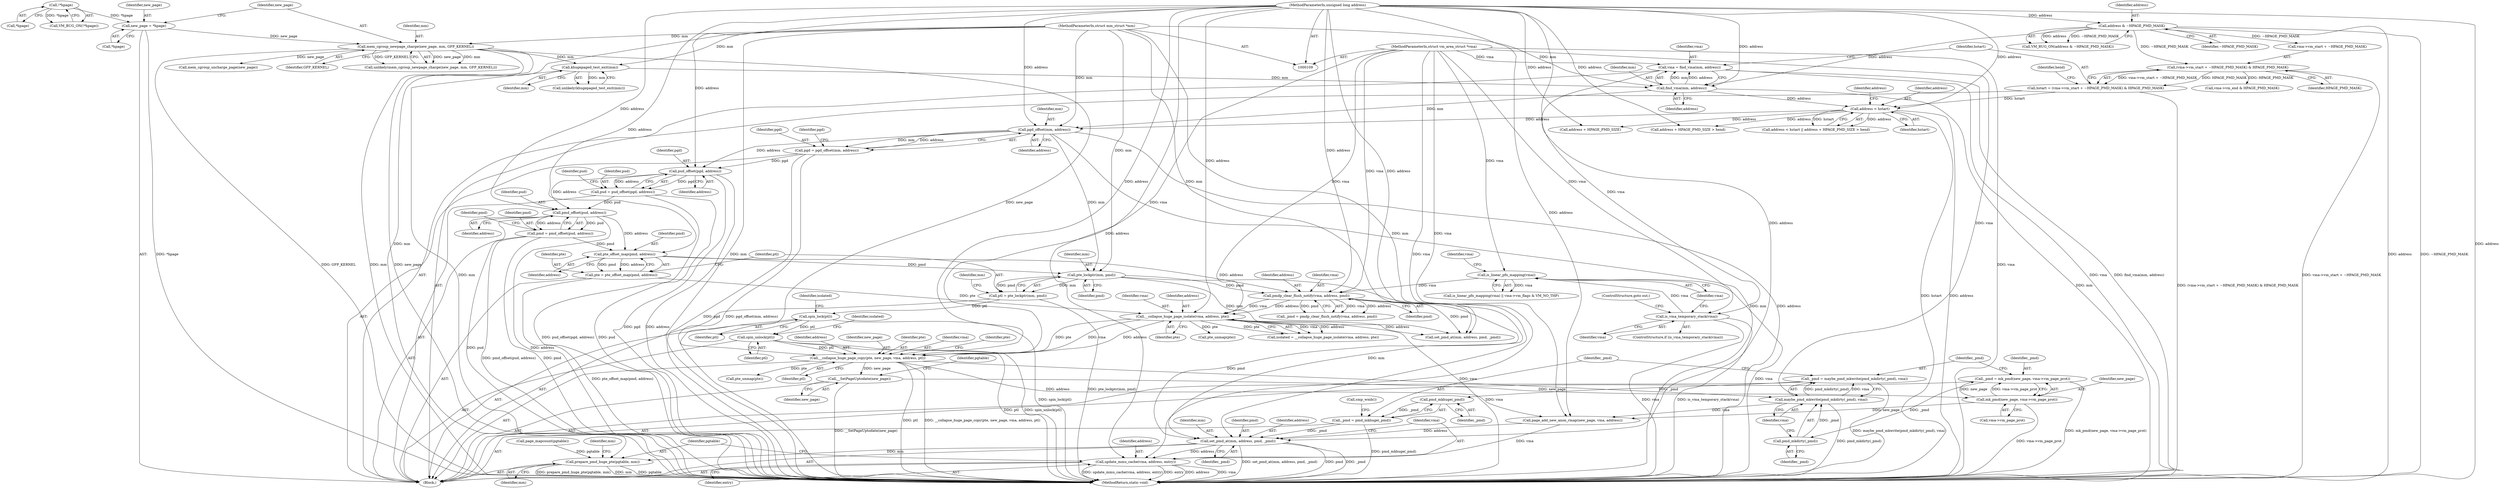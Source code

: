 digraph "0_linux_78f11a255749d09025f54d4e2df4fbcb031530e2@API" {
"1000383" [label="(Call,_pmd = maybe_pmd_mkwrite(pmd_mkdirty(_pmd), vma))"];
"1000385" [label="(Call,maybe_pmd_mkwrite(pmd_mkdirty(_pmd), vma))"];
"1000386" [label="(Call,pmd_mkdirty(_pmd))"];
"1000376" [label="(Call,_pmd = mk_pmd(new_page, vma->vm_page_prot))"];
"1000378" [label="(Call,mk_pmd(new_page, vma->vm_page_prot))"];
"1000360" [label="(Call,__SetPageUptodate(new_page))"];
"1000352" [label="(Call,__collapse_huge_page_copy(pte, new_page, vma, address, ptl))"];
"1000310" [label="(Call,__collapse_huge_page_isolate(vma, address, pte))"];
"1000297" [label="(Call,pmdp_clear_flush_notify(vma, address, pmd))"];
"1000232" [label="(Call,is_linear_pfn_mapping(vma))"];
"1000227" [label="(Call,is_vma_temporary_stack(vma))"];
"1000167" [label="(Call,vma = find_vma(mm, address))"];
"1000169" [label="(Call,find_vma(mm, address))"];
"1000164" [label="(Call,khugepaged_test_exit(mm))"];
"1000141" [label="(Call,mem_cgroup_newpage_charge(new_page, mm, GFP_KERNEL))"];
"1000135" [label="(Call,new_page = *hpage)"];
"1000132" [label="(Call,!*hpage)"];
"1000110" [label="(MethodParameterIn,struct mm_struct *mm)"];
"1000128" [label="(Call,address & ~HPAGE_PMD_MASK)"];
"1000111" [label="(MethodParameterIn,unsigned long address)"];
"1000113" [label="(MethodParameterIn,struct vm_area_struct *vma)"];
"1000282" [label="(Call,pte_offset_map(pmd, address))"];
"1000261" [label="(Call,pmd = pmd_offset(pud, address))"];
"1000263" [label="(Call,pmd_offset(pud, address))"];
"1000250" [label="(Call,pud = pud_offset(pgd, address))"];
"1000252" [label="(Call,pud_offset(pgd, address))"];
"1000239" [label="(Call,pgd = pgd_offset(mm, address))"];
"1000241" [label="(Call,pgd_offset(mm, address))"];
"1000190" [label="(Call,address < hstart)"];
"1000172" [label="(Call,hstart = (vma->vm_start + ~HPAGE_PMD_MASK) & HPAGE_PMD_MASK)"];
"1000174" [label="(Call,(vma->vm_start + ~HPAGE_PMD_MASK) & HPAGE_PMD_MASK)"];
"1000287" [label="(Call,pte_lockptr(mm, pmd))"];
"1000280" [label="(Call,pte = pte_offset_map(pmd, address))"];
"1000314" [label="(Call,spin_unlock(ptl))"];
"1000306" [label="(Call,spin_lock(ptl))"];
"1000285" [label="(Call,ptl = pte_lockptr(mm, pmd))"];
"1000391" [label="(Call,pmd_mkhuge(_pmd))"];
"1000389" [label="(Call,_pmd = pmd_mkhuge(_pmd))"];
"1000408" [label="(Call,set_pmd_at(mm, address, pmd, _pmd))"];
"1000413" [label="(Call,update_mmu_cache(vma, address, entry))"];
"1000417" [label="(Call,prepare_pmd_huge_pte(pgtable, mm))"];
"1000189" [label="(Call,address < hstart || address + HPAGE_PMD_SIZE > hend)"];
"1000265" [label="(Identifier,address)"];
"1000391" [label="(Call,pmd_mkhuge(_pmd))"];
"1000308" [label="(Call,isolated = __collapse_huge_page_isolate(vma, address, pte))"];
"1000243" [label="(Identifier,address)"];
"1000288" [label="(Identifier,mm)"];
"1000298" [label="(Identifier,vma)"];
"1000295" [label="(Call,_pmd = pmdp_clear_flush_notify(vma, address, pmd))"];
"1000286" [label="(Identifier,ptl)"];
"1000180" [label="(Identifier,HPAGE_PMD_MASK)"];
"1000127" [label="(Call,VM_BUG_ON(address & ~HPAGE_PMD_MASK))"];
"1000293" [label="(Identifier,mm)"];
"1000363" [label="(Identifier,pgtable)"];
"1000191" [label="(Identifier,address)"];
"1000376" [label="(Call,_pmd = mk_pmd(new_page, vma->vm_page_prot))"];
"1000254" [label="(Identifier,address)"];
"1000137" [label="(Call,*hpage)"];
"1000131" [label="(Call,VM_BUG_ON(!*hpage))"];
"1000383" [label="(Call,_pmd = maybe_pmd_mkwrite(pmd_mkdirty(_pmd), vma))"];
"1000128" [label="(Call,address & ~HPAGE_PMD_MASK)"];
"1000377" [label="(Identifier,_pmd)"];
"1000175" [label="(Call,vma->vm_start + ~HPAGE_PMD_MASK)"];
"1000352" [label="(Call,__collapse_huge_page_copy(pte, new_page, vma, address, ptl))"];
"1000313" [label="(Identifier,pte)"];
"1000360" [label="(Call,__SetPageUptodate(new_page))"];
"1000415" [label="(Identifier,address)"];
"1000271" [label="(Identifier,pmd)"];
"1000314" [label="(Call,spin_unlock(ptl))"];
"1000309" [label="(Identifier,isolated)"];
"1000361" [label="(Identifier,new_page)"];
"1000285" [label="(Call,ptl = pte_lockptr(mm, pmd))"];
"1000226" [label="(ControlStructure,if (is_vma_temporary_stack(vma)))"];
"1000307" [label="(Identifier,ptl)"];
"1000418" [label="(Identifier,pgtable)"];
"1000359" [label="(Identifier,pte)"];
"1000182" [label="(Identifier,hend)"];
"1000232" [label="(Call,is_linear_pfn_mapping(vma))"];
"1000136" [label="(Identifier,new_page)"];
"1000356" [label="(Identifier,address)"];
"1000297" [label="(Call,pmdp_clear_flush_notify(vma, address, pmd))"];
"1000144" [label="(Identifier,GFP_KERNEL)"];
"1000354" [label="(Identifier,new_page)"];
"1000174" [label="(Call,(vma->vm_start + ~HPAGE_PMD_MASK) & HPAGE_PMD_MASK)"];
"1000413" [label="(Call,update_mmu_cache(vma, address, entry))"];
"1000311" [label="(Identifier,vma)"];
"1000236" [label="(Identifier,vma)"];
"1000253" [label="(Identifier,pgd)"];
"1000319" [label="(Identifier,isolated)"];
"1000422" [label="(Identifier,mm)"];
"1000173" [label="(Identifier,hstart)"];
"1000389" [label="(Call,_pmd = pmd_mkhuge(_pmd))"];
"1000227" [label="(Call,is_vma_temporary_stack(vma))"];
"1000165" [label="(Identifier,mm)"];
"1000231" [label="(Call,is_linear_pfn_mapping(vma) || vma->vm_flags & VM_NO_THP)"];
"1000259" [label="(Identifier,pud)"];
"1000172" [label="(Call,hstart = (vma->vm_start + ~HPAGE_PMD_MASK) & HPAGE_PMD_MASK)"];
"1000353" [label="(Identifier,pte)"];
"1000280" [label="(Call,pte = pte_offset_map(pmd, address))"];
"1000357" [label="(Identifier,ptl)"];
"1000393" [label="(Call,smp_wmb())"];
"1000169" [label="(Call,find_vma(mm, address))"];
"1000164" [label="(Call,khugepaged_test_exit(mm))"];
"1000143" [label="(Identifier,mm)"];
"1000386" [label="(Call,pmd_mkdirty(_pmd))"];
"1000373" [label="(Call,page_mapcount(pgtable))"];
"1000132" [label="(Call,!*hpage)"];
"1000448" [label="(MethodReturn,static void)"];
"1000140" [label="(Call,unlikely(mem_cgroup_newpage_charge(new_page, mm, GFP_KERNEL)))"];
"1000417" [label="(Call,prepare_pmd_huge_pte(pgtable, mm))"];
"1000130" [label="(Identifier,~HPAGE_PMD_MASK)"];
"1000385" [label="(Call,maybe_pmd_mkwrite(pmd_mkdirty(_pmd), vma))"];
"1000312" [label="(Identifier,address)"];
"1000142" [label="(Identifier,new_page)"];
"1000443" [label="(Call,mem_cgroup_uncharge_page(new_page))"];
"1000355" [label="(Identifier,vma)"];
"1000392" [label="(Identifier,_pmd)"];
"1000315" [label="(Identifier,ptl)"];
"1000299" [label="(Identifier,address)"];
"1000264" [label="(Identifier,pud)"];
"1000115" [label="(Block,)"];
"1000110" [label="(MethodParameterIn,struct mm_struct *mm)"];
"1000380" [label="(Call,vma->vm_page_prot)"];
"1000240" [label="(Identifier,pgd)"];
"1000133" [label="(Call,*hpage)"];
"1000113" [label="(MethodParameterIn,struct vm_area_struct *vma)"];
"1000141" [label="(Call,mem_cgroup_newpage_charge(new_page, mm, GFP_KERNEL))"];
"1000193" [label="(Call,address + HPAGE_PMD_SIZE > hend)"];
"1000379" [label="(Identifier,new_page)"];
"1000300" [label="(Identifier,pmd)"];
"1000387" [label="(Identifier,_pmd)"];
"1000129" [label="(Identifier,address)"];
"1000190" [label="(Call,address < hstart)"];
"1000411" [label="(Identifier,pmd)"];
"1000408" [label="(Call,set_pmd_at(mm, address, pmd, _pmd))"];
"1000419" [label="(Identifier,mm)"];
"1000263" [label="(Call,pmd_offset(pud, address))"];
"1000241" [label="(Call,pgd_offset(mm, address))"];
"1000239" [label="(Call,pgd = pgd_offset(mm, address))"];
"1000192" [label="(Identifier,hstart)"];
"1000310" [label="(Call,__collapse_huge_page_isolate(vma, address, pte))"];
"1000195" [label="(Identifier,address)"];
"1000183" [label="(Call,vma->vm_end & HPAGE_PMD_MASK)"];
"1000252" [label="(Call,pud_offset(pgd, address))"];
"1000233" [label="(Identifier,vma)"];
"1000171" [label="(Identifier,address)"];
"1000248" [label="(Identifier,pgd)"];
"1000111" [label="(MethodParameterIn,unsigned long address)"];
"1000283" [label="(Identifier,pmd)"];
"1000410" [label="(Identifier,address)"];
"1000170" [label="(Identifier,mm)"];
"1000163" [label="(Call,unlikely(khugepaged_test_exit(mm)))"];
"1000242" [label="(Identifier,mm)"];
"1000167" [label="(Call,vma = find_vma(mm, address))"];
"1000333" [label="(Call,set_pmd_at(mm, address, pmd, _pmd))"];
"1000251" [label="(Identifier,pud)"];
"1000194" [label="(Call,address + HPAGE_PMD_SIZE)"];
"1000284" [label="(Identifier,address)"];
"1000135" [label="(Call,new_page = *hpage)"];
"1000388" [label="(Identifier,vma)"];
"1000168" [label="(Identifier,vma)"];
"1000262" [label="(Identifier,pmd)"];
"1000281" [label="(Identifier,pte)"];
"1000390" [label="(Identifier,_pmd)"];
"1000306" [label="(Call,spin_lock(ptl))"];
"1000282" [label="(Call,pte_offset_map(pmd, address))"];
"1000287" [label="(Call,pte_lockptr(mm, pmd))"];
"1000228" [label="(Identifier,vma)"];
"1000378" [label="(Call,mk_pmd(new_page, vma->vm_page_prot))"];
"1000358" [label="(Call,pte_unmap(pte))"];
"1000289" [label="(Identifier,pmd)"];
"1000414" [label="(Identifier,vma)"];
"1000261" [label="(Call,pmd = pmd_offset(pud, address))"];
"1000404" [label="(Call,page_add_new_anon_rmap(new_page, vma, address))"];
"1000321" [label="(Call,pte_unmap(pte))"];
"1000384" [label="(Identifier,_pmd)"];
"1000250" [label="(Call,pud = pud_offset(pgd, address))"];
"1000416" [label="(Identifier,entry)"];
"1000412" [label="(Identifier,_pmd)"];
"1000409" [label="(Identifier,mm)"];
"1000229" [label="(ControlStructure,goto out;)"];
"1000383" -> "1000115"  [label="AST: "];
"1000383" -> "1000385"  [label="CFG: "];
"1000384" -> "1000383"  [label="AST: "];
"1000385" -> "1000383"  [label="AST: "];
"1000390" -> "1000383"  [label="CFG: "];
"1000383" -> "1000448"  [label="DDG: maybe_pmd_mkwrite(pmd_mkdirty(_pmd), vma)"];
"1000385" -> "1000383"  [label="DDG: pmd_mkdirty(_pmd)"];
"1000385" -> "1000383"  [label="DDG: vma"];
"1000383" -> "1000391"  [label="DDG: _pmd"];
"1000385" -> "1000388"  [label="CFG: "];
"1000386" -> "1000385"  [label="AST: "];
"1000388" -> "1000385"  [label="AST: "];
"1000385" -> "1000448"  [label="DDG: pmd_mkdirty(_pmd)"];
"1000386" -> "1000385"  [label="DDG: _pmd"];
"1000352" -> "1000385"  [label="DDG: vma"];
"1000113" -> "1000385"  [label="DDG: vma"];
"1000385" -> "1000404"  [label="DDG: vma"];
"1000386" -> "1000387"  [label="CFG: "];
"1000387" -> "1000386"  [label="AST: "];
"1000388" -> "1000386"  [label="CFG: "];
"1000376" -> "1000386"  [label="DDG: _pmd"];
"1000376" -> "1000115"  [label="AST: "];
"1000376" -> "1000378"  [label="CFG: "];
"1000377" -> "1000376"  [label="AST: "];
"1000378" -> "1000376"  [label="AST: "];
"1000384" -> "1000376"  [label="CFG: "];
"1000376" -> "1000448"  [label="DDG: mk_pmd(new_page, vma->vm_page_prot)"];
"1000378" -> "1000376"  [label="DDG: new_page"];
"1000378" -> "1000376"  [label="DDG: vma->vm_page_prot"];
"1000378" -> "1000380"  [label="CFG: "];
"1000379" -> "1000378"  [label="AST: "];
"1000380" -> "1000378"  [label="AST: "];
"1000378" -> "1000448"  [label="DDG: vma->vm_page_prot"];
"1000360" -> "1000378"  [label="DDG: new_page"];
"1000378" -> "1000404"  [label="DDG: new_page"];
"1000360" -> "1000115"  [label="AST: "];
"1000360" -> "1000361"  [label="CFG: "];
"1000361" -> "1000360"  [label="AST: "];
"1000363" -> "1000360"  [label="CFG: "];
"1000360" -> "1000448"  [label="DDG: __SetPageUptodate(new_page)"];
"1000352" -> "1000360"  [label="DDG: new_page"];
"1000352" -> "1000115"  [label="AST: "];
"1000352" -> "1000357"  [label="CFG: "];
"1000353" -> "1000352"  [label="AST: "];
"1000354" -> "1000352"  [label="AST: "];
"1000355" -> "1000352"  [label="AST: "];
"1000356" -> "1000352"  [label="AST: "];
"1000357" -> "1000352"  [label="AST: "];
"1000359" -> "1000352"  [label="CFG: "];
"1000352" -> "1000448"  [label="DDG: ptl"];
"1000352" -> "1000448"  [label="DDG: __collapse_huge_page_copy(pte, new_page, vma, address, ptl)"];
"1000310" -> "1000352"  [label="DDG: pte"];
"1000310" -> "1000352"  [label="DDG: vma"];
"1000310" -> "1000352"  [label="DDG: address"];
"1000141" -> "1000352"  [label="DDG: new_page"];
"1000113" -> "1000352"  [label="DDG: vma"];
"1000111" -> "1000352"  [label="DDG: address"];
"1000314" -> "1000352"  [label="DDG: ptl"];
"1000352" -> "1000358"  [label="DDG: pte"];
"1000352" -> "1000404"  [label="DDG: address"];
"1000310" -> "1000308"  [label="AST: "];
"1000310" -> "1000313"  [label="CFG: "];
"1000311" -> "1000310"  [label="AST: "];
"1000312" -> "1000310"  [label="AST: "];
"1000313" -> "1000310"  [label="AST: "];
"1000308" -> "1000310"  [label="CFG: "];
"1000310" -> "1000448"  [label="DDG: vma"];
"1000310" -> "1000308"  [label="DDG: vma"];
"1000310" -> "1000308"  [label="DDG: address"];
"1000310" -> "1000308"  [label="DDG: pte"];
"1000297" -> "1000310"  [label="DDG: vma"];
"1000297" -> "1000310"  [label="DDG: address"];
"1000113" -> "1000310"  [label="DDG: vma"];
"1000111" -> "1000310"  [label="DDG: address"];
"1000280" -> "1000310"  [label="DDG: pte"];
"1000310" -> "1000321"  [label="DDG: pte"];
"1000310" -> "1000333"  [label="DDG: address"];
"1000297" -> "1000295"  [label="AST: "];
"1000297" -> "1000300"  [label="CFG: "];
"1000298" -> "1000297"  [label="AST: "];
"1000299" -> "1000297"  [label="AST: "];
"1000300" -> "1000297"  [label="AST: "];
"1000295" -> "1000297"  [label="CFG: "];
"1000297" -> "1000295"  [label="DDG: vma"];
"1000297" -> "1000295"  [label="DDG: address"];
"1000297" -> "1000295"  [label="DDG: pmd"];
"1000232" -> "1000297"  [label="DDG: vma"];
"1000113" -> "1000297"  [label="DDG: vma"];
"1000282" -> "1000297"  [label="DDG: address"];
"1000111" -> "1000297"  [label="DDG: address"];
"1000287" -> "1000297"  [label="DDG: pmd"];
"1000297" -> "1000333"  [label="DDG: pmd"];
"1000297" -> "1000408"  [label="DDG: pmd"];
"1000232" -> "1000231"  [label="AST: "];
"1000232" -> "1000233"  [label="CFG: "];
"1000233" -> "1000232"  [label="AST: "];
"1000236" -> "1000232"  [label="CFG: "];
"1000231" -> "1000232"  [label="CFG: "];
"1000232" -> "1000448"  [label="DDG: vma"];
"1000232" -> "1000231"  [label="DDG: vma"];
"1000227" -> "1000232"  [label="DDG: vma"];
"1000113" -> "1000232"  [label="DDG: vma"];
"1000227" -> "1000226"  [label="AST: "];
"1000227" -> "1000228"  [label="CFG: "];
"1000228" -> "1000227"  [label="AST: "];
"1000229" -> "1000227"  [label="CFG: "];
"1000233" -> "1000227"  [label="CFG: "];
"1000227" -> "1000448"  [label="DDG: is_vma_temporary_stack(vma)"];
"1000227" -> "1000448"  [label="DDG: vma"];
"1000167" -> "1000227"  [label="DDG: vma"];
"1000113" -> "1000227"  [label="DDG: vma"];
"1000167" -> "1000115"  [label="AST: "];
"1000167" -> "1000169"  [label="CFG: "];
"1000168" -> "1000167"  [label="AST: "];
"1000169" -> "1000167"  [label="AST: "];
"1000173" -> "1000167"  [label="CFG: "];
"1000167" -> "1000448"  [label="DDG: vma"];
"1000167" -> "1000448"  [label="DDG: find_vma(mm, address)"];
"1000169" -> "1000167"  [label="DDG: mm"];
"1000169" -> "1000167"  [label="DDG: address"];
"1000113" -> "1000167"  [label="DDG: vma"];
"1000169" -> "1000171"  [label="CFG: "];
"1000170" -> "1000169"  [label="AST: "];
"1000171" -> "1000169"  [label="AST: "];
"1000169" -> "1000448"  [label="DDG: mm"];
"1000164" -> "1000169"  [label="DDG: mm"];
"1000110" -> "1000169"  [label="DDG: mm"];
"1000128" -> "1000169"  [label="DDG: address"];
"1000111" -> "1000169"  [label="DDG: address"];
"1000169" -> "1000190"  [label="DDG: address"];
"1000169" -> "1000241"  [label="DDG: mm"];
"1000164" -> "1000163"  [label="AST: "];
"1000164" -> "1000165"  [label="CFG: "];
"1000165" -> "1000164"  [label="AST: "];
"1000163" -> "1000164"  [label="CFG: "];
"1000164" -> "1000448"  [label="DDG: mm"];
"1000164" -> "1000163"  [label="DDG: mm"];
"1000141" -> "1000164"  [label="DDG: mm"];
"1000110" -> "1000164"  [label="DDG: mm"];
"1000141" -> "1000140"  [label="AST: "];
"1000141" -> "1000144"  [label="CFG: "];
"1000142" -> "1000141"  [label="AST: "];
"1000143" -> "1000141"  [label="AST: "];
"1000144" -> "1000141"  [label="AST: "];
"1000140" -> "1000141"  [label="CFG: "];
"1000141" -> "1000448"  [label="DDG: new_page"];
"1000141" -> "1000448"  [label="DDG: GFP_KERNEL"];
"1000141" -> "1000448"  [label="DDG: mm"];
"1000141" -> "1000140"  [label="DDG: new_page"];
"1000141" -> "1000140"  [label="DDG: mm"];
"1000141" -> "1000140"  [label="DDG: GFP_KERNEL"];
"1000135" -> "1000141"  [label="DDG: new_page"];
"1000110" -> "1000141"  [label="DDG: mm"];
"1000141" -> "1000443"  [label="DDG: new_page"];
"1000135" -> "1000115"  [label="AST: "];
"1000135" -> "1000137"  [label="CFG: "];
"1000136" -> "1000135"  [label="AST: "];
"1000137" -> "1000135"  [label="AST: "];
"1000142" -> "1000135"  [label="CFG: "];
"1000135" -> "1000448"  [label="DDG: *hpage"];
"1000132" -> "1000135"  [label="DDG: *hpage"];
"1000132" -> "1000131"  [label="AST: "];
"1000132" -> "1000133"  [label="CFG: "];
"1000133" -> "1000132"  [label="AST: "];
"1000131" -> "1000132"  [label="CFG: "];
"1000132" -> "1000131"  [label="DDG: *hpage"];
"1000110" -> "1000109"  [label="AST: "];
"1000110" -> "1000448"  [label="DDG: mm"];
"1000110" -> "1000241"  [label="DDG: mm"];
"1000110" -> "1000287"  [label="DDG: mm"];
"1000110" -> "1000333"  [label="DDG: mm"];
"1000110" -> "1000408"  [label="DDG: mm"];
"1000110" -> "1000417"  [label="DDG: mm"];
"1000128" -> "1000127"  [label="AST: "];
"1000128" -> "1000130"  [label="CFG: "];
"1000129" -> "1000128"  [label="AST: "];
"1000130" -> "1000128"  [label="AST: "];
"1000127" -> "1000128"  [label="CFG: "];
"1000128" -> "1000448"  [label="DDG: ~HPAGE_PMD_MASK"];
"1000128" -> "1000448"  [label="DDG: address"];
"1000128" -> "1000127"  [label="DDG: address"];
"1000128" -> "1000127"  [label="DDG: ~HPAGE_PMD_MASK"];
"1000111" -> "1000128"  [label="DDG: address"];
"1000128" -> "1000174"  [label="DDG: ~HPAGE_PMD_MASK"];
"1000128" -> "1000175"  [label="DDG: ~HPAGE_PMD_MASK"];
"1000111" -> "1000109"  [label="AST: "];
"1000111" -> "1000448"  [label="DDG: address"];
"1000111" -> "1000190"  [label="DDG: address"];
"1000111" -> "1000193"  [label="DDG: address"];
"1000111" -> "1000194"  [label="DDG: address"];
"1000111" -> "1000241"  [label="DDG: address"];
"1000111" -> "1000252"  [label="DDG: address"];
"1000111" -> "1000263"  [label="DDG: address"];
"1000111" -> "1000282"  [label="DDG: address"];
"1000111" -> "1000333"  [label="DDG: address"];
"1000111" -> "1000404"  [label="DDG: address"];
"1000111" -> "1000408"  [label="DDG: address"];
"1000111" -> "1000413"  [label="DDG: address"];
"1000113" -> "1000109"  [label="AST: "];
"1000113" -> "1000448"  [label="DDG: vma"];
"1000113" -> "1000404"  [label="DDG: vma"];
"1000113" -> "1000413"  [label="DDG: vma"];
"1000282" -> "1000280"  [label="AST: "];
"1000282" -> "1000284"  [label="CFG: "];
"1000283" -> "1000282"  [label="AST: "];
"1000284" -> "1000282"  [label="AST: "];
"1000280" -> "1000282"  [label="CFG: "];
"1000282" -> "1000280"  [label="DDG: pmd"];
"1000282" -> "1000280"  [label="DDG: address"];
"1000261" -> "1000282"  [label="DDG: pmd"];
"1000263" -> "1000282"  [label="DDG: address"];
"1000282" -> "1000287"  [label="DDG: pmd"];
"1000261" -> "1000115"  [label="AST: "];
"1000261" -> "1000263"  [label="CFG: "];
"1000262" -> "1000261"  [label="AST: "];
"1000263" -> "1000261"  [label="AST: "];
"1000271" -> "1000261"  [label="CFG: "];
"1000261" -> "1000448"  [label="DDG: pmd_offset(pud, address)"];
"1000261" -> "1000448"  [label="DDG: pmd"];
"1000263" -> "1000261"  [label="DDG: pud"];
"1000263" -> "1000261"  [label="DDG: address"];
"1000263" -> "1000265"  [label="CFG: "];
"1000264" -> "1000263"  [label="AST: "];
"1000265" -> "1000263"  [label="AST: "];
"1000263" -> "1000448"  [label="DDG: address"];
"1000263" -> "1000448"  [label="DDG: pud"];
"1000250" -> "1000263"  [label="DDG: pud"];
"1000252" -> "1000263"  [label="DDG: address"];
"1000250" -> "1000115"  [label="AST: "];
"1000250" -> "1000252"  [label="CFG: "];
"1000251" -> "1000250"  [label="AST: "];
"1000252" -> "1000250"  [label="AST: "];
"1000259" -> "1000250"  [label="CFG: "];
"1000250" -> "1000448"  [label="DDG: pud"];
"1000250" -> "1000448"  [label="DDG: pud_offset(pgd, address)"];
"1000252" -> "1000250"  [label="DDG: pgd"];
"1000252" -> "1000250"  [label="DDG: address"];
"1000252" -> "1000254"  [label="CFG: "];
"1000253" -> "1000252"  [label="AST: "];
"1000254" -> "1000252"  [label="AST: "];
"1000252" -> "1000448"  [label="DDG: pgd"];
"1000252" -> "1000448"  [label="DDG: address"];
"1000239" -> "1000252"  [label="DDG: pgd"];
"1000241" -> "1000252"  [label="DDG: address"];
"1000239" -> "1000115"  [label="AST: "];
"1000239" -> "1000241"  [label="CFG: "];
"1000240" -> "1000239"  [label="AST: "];
"1000241" -> "1000239"  [label="AST: "];
"1000248" -> "1000239"  [label="CFG: "];
"1000239" -> "1000448"  [label="DDG: pgd"];
"1000239" -> "1000448"  [label="DDG: pgd_offset(mm, address)"];
"1000241" -> "1000239"  [label="DDG: mm"];
"1000241" -> "1000239"  [label="DDG: address"];
"1000241" -> "1000243"  [label="CFG: "];
"1000242" -> "1000241"  [label="AST: "];
"1000243" -> "1000241"  [label="AST: "];
"1000241" -> "1000448"  [label="DDG: mm"];
"1000241" -> "1000448"  [label="DDG: address"];
"1000190" -> "1000241"  [label="DDG: address"];
"1000241" -> "1000287"  [label="DDG: mm"];
"1000190" -> "1000189"  [label="AST: "];
"1000190" -> "1000192"  [label="CFG: "];
"1000191" -> "1000190"  [label="AST: "];
"1000192" -> "1000190"  [label="AST: "];
"1000195" -> "1000190"  [label="CFG: "];
"1000189" -> "1000190"  [label="CFG: "];
"1000190" -> "1000448"  [label="DDG: address"];
"1000190" -> "1000448"  [label="DDG: hstart"];
"1000190" -> "1000189"  [label="DDG: address"];
"1000190" -> "1000189"  [label="DDG: hstart"];
"1000172" -> "1000190"  [label="DDG: hstart"];
"1000190" -> "1000193"  [label="DDG: address"];
"1000190" -> "1000194"  [label="DDG: address"];
"1000172" -> "1000115"  [label="AST: "];
"1000172" -> "1000174"  [label="CFG: "];
"1000173" -> "1000172"  [label="AST: "];
"1000174" -> "1000172"  [label="AST: "];
"1000182" -> "1000172"  [label="CFG: "];
"1000172" -> "1000448"  [label="DDG: (vma->vm_start + ~HPAGE_PMD_MASK) & HPAGE_PMD_MASK"];
"1000174" -> "1000172"  [label="DDG: vma->vm_start + ~HPAGE_PMD_MASK"];
"1000174" -> "1000172"  [label="DDG: HPAGE_PMD_MASK"];
"1000174" -> "1000180"  [label="CFG: "];
"1000175" -> "1000174"  [label="AST: "];
"1000180" -> "1000174"  [label="AST: "];
"1000174" -> "1000448"  [label="DDG: vma->vm_start + ~HPAGE_PMD_MASK"];
"1000174" -> "1000183"  [label="DDG: HPAGE_PMD_MASK"];
"1000287" -> "1000285"  [label="AST: "];
"1000287" -> "1000289"  [label="CFG: "];
"1000288" -> "1000287"  [label="AST: "];
"1000289" -> "1000287"  [label="AST: "];
"1000285" -> "1000287"  [label="CFG: "];
"1000287" -> "1000285"  [label="DDG: mm"];
"1000287" -> "1000285"  [label="DDG: pmd"];
"1000287" -> "1000333"  [label="DDG: mm"];
"1000287" -> "1000408"  [label="DDG: mm"];
"1000280" -> "1000115"  [label="AST: "];
"1000281" -> "1000280"  [label="AST: "];
"1000286" -> "1000280"  [label="CFG: "];
"1000280" -> "1000448"  [label="DDG: pte_offset_map(pmd, address)"];
"1000314" -> "1000115"  [label="AST: "];
"1000314" -> "1000315"  [label="CFG: "];
"1000315" -> "1000314"  [label="AST: "];
"1000319" -> "1000314"  [label="CFG: "];
"1000314" -> "1000448"  [label="DDG: ptl"];
"1000314" -> "1000448"  [label="DDG: spin_unlock(ptl)"];
"1000306" -> "1000314"  [label="DDG: ptl"];
"1000306" -> "1000115"  [label="AST: "];
"1000306" -> "1000307"  [label="CFG: "];
"1000307" -> "1000306"  [label="AST: "];
"1000309" -> "1000306"  [label="CFG: "];
"1000306" -> "1000448"  [label="DDG: spin_lock(ptl)"];
"1000285" -> "1000306"  [label="DDG: ptl"];
"1000285" -> "1000115"  [label="AST: "];
"1000286" -> "1000285"  [label="AST: "];
"1000293" -> "1000285"  [label="CFG: "];
"1000285" -> "1000448"  [label="DDG: pte_lockptr(mm, pmd)"];
"1000391" -> "1000389"  [label="AST: "];
"1000391" -> "1000392"  [label="CFG: "];
"1000392" -> "1000391"  [label="AST: "];
"1000389" -> "1000391"  [label="CFG: "];
"1000391" -> "1000389"  [label="DDG: _pmd"];
"1000389" -> "1000115"  [label="AST: "];
"1000390" -> "1000389"  [label="AST: "];
"1000393" -> "1000389"  [label="CFG: "];
"1000389" -> "1000448"  [label="DDG: pmd_mkhuge(_pmd)"];
"1000389" -> "1000408"  [label="DDG: _pmd"];
"1000408" -> "1000115"  [label="AST: "];
"1000408" -> "1000412"  [label="CFG: "];
"1000409" -> "1000408"  [label="AST: "];
"1000410" -> "1000408"  [label="AST: "];
"1000411" -> "1000408"  [label="AST: "];
"1000412" -> "1000408"  [label="AST: "];
"1000414" -> "1000408"  [label="CFG: "];
"1000408" -> "1000448"  [label="DDG: pmd"];
"1000408" -> "1000448"  [label="DDG: _pmd"];
"1000408" -> "1000448"  [label="DDG: set_pmd_at(mm, address, pmd, _pmd)"];
"1000404" -> "1000408"  [label="DDG: address"];
"1000408" -> "1000413"  [label="DDG: address"];
"1000408" -> "1000417"  [label="DDG: mm"];
"1000413" -> "1000115"  [label="AST: "];
"1000413" -> "1000416"  [label="CFG: "];
"1000414" -> "1000413"  [label="AST: "];
"1000415" -> "1000413"  [label="AST: "];
"1000416" -> "1000413"  [label="AST: "];
"1000418" -> "1000413"  [label="CFG: "];
"1000413" -> "1000448"  [label="DDG: vma"];
"1000413" -> "1000448"  [label="DDG: update_mmu_cache(vma, address, entry)"];
"1000413" -> "1000448"  [label="DDG: entry"];
"1000413" -> "1000448"  [label="DDG: address"];
"1000404" -> "1000413"  [label="DDG: vma"];
"1000417" -> "1000115"  [label="AST: "];
"1000417" -> "1000419"  [label="CFG: "];
"1000418" -> "1000417"  [label="AST: "];
"1000419" -> "1000417"  [label="AST: "];
"1000422" -> "1000417"  [label="CFG: "];
"1000417" -> "1000448"  [label="DDG: pgtable"];
"1000417" -> "1000448"  [label="DDG: prepare_pmd_huge_pte(pgtable, mm)"];
"1000417" -> "1000448"  [label="DDG: mm"];
"1000373" -> "1000417"  [label="DDG: pgtable"];
}
